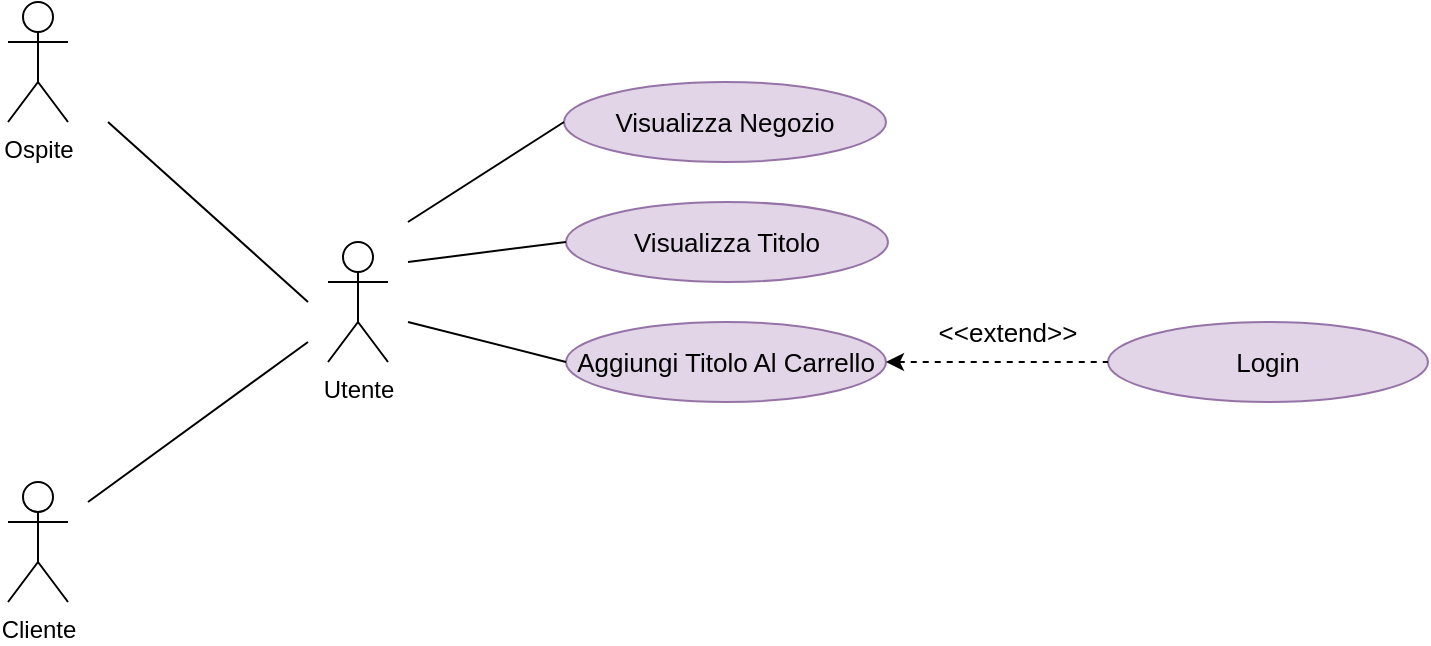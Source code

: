 <mxfile version="15.6.1" type="device"><diagram id="6PcfOgApOZ9gERJsfi1o" name="Page-1"><mxGraphModel dx="2062" dy="1122" grid="1" gridSize="10" guides="1" tooltips="1" connect="1" arrows="1" fold="1" page="1" pageScale="1" pageWidth="827" pageHeight="1169" math="0" shadow="0"><root><mxCell id="0"/><mxCell id="1" parent="0"/><mxCell id="i0bDSEzBTV6yLx69BAbN-1" value="Cliente" style="shape=umlActor;verticalLabelPosition=bottom;verticalAlign=top;html=1;outlineConnect=0;" parent="1" vertex="1"><mxGeometry x="80" y="820" width="30" height="60" as="geometry"/></mxCell><mxCell id="i0bDSEzBTV6yLx69BAbN-2" value="&lt;font style=&quot;font-size: 13px&quot;&gt;Visualizza Titolo&lt;/font&gt;" style="ellipse;whiteSpace=wrap;html=1;fillColor=#e1d5e7;strokeColor=#9673a6;" parent="1" vertex="1"><mxGeometry x="359" y="680" width="161" height="40" as="geometry"/></mxCell><mxCell id="i0bDSEzBTV6yLx69BAbN-5" value="&lt;font style=&quot;font-size: 13px&quot;&gt;Aggiungi Titolo Al Carrello&lt;/font&gt;" style="ellipse;whiteSpace=wrap;html=1;fillColor=#e1d5e7;strokeColor=#9673a6;" parent="1" vertex="1"><mxGeometry x="359" y="740" width="160" height="40" as="geometry"/></mxCell><mxCell id="i0bDSEzBTV6yLx69BAbN-9" value="&lt;span style=&quot;font-size: 13px&quot;&gt;Login&lt;/span&gt;" style="ellipse;whiteSpace=wrap;html=1;fillColor=#e1d5e7;strokeColor=#9673a6;" parent="1" vertex="1"><mxGeometry x="630" y="740" width="160" height="40" as="geometry"/></mxCell><mxCell id="i0bDSEzBTV6yLx69BAbN-13" value="Ospite" style="shape=umlActor;verticalLabelPosition=bottom;verticalAlign=top;html=1;outlineConnect=0;" parent="1" vertex="1"><mxGeometry x="80" y="580" width="30" height="60" as="geometry"/></mxCell><mxCell id="i0bDSEzBTV6yLx69BAbN-14" value="Utente" style="shape=umlActor;verticalLabelPosition=bottom;verticalAlign=top;html=1;outlineConnect=0;" parent="1" vertex="1"><mxGeometry x="240" y="700" width="30" height="60" as="geometry"/></mxCell><mxCell id="i0bDSEzBTV6yLx69BAbN-17" value="" style="endArrow=none;html=1;rounded=0;fontSize=13;" parent="1" edge="1"><mxGeometry width="50" height="50" relative="1" as="geometry"><mxPoint x="120" y="830" as="sourcePoint"/><mxPoint x="230" y="750" as="targetPoint"/></mxGeometry></mxCell><mxCell id="i0bDSEzBTV6yLx69BAbN-18" value="" style="endArrow=none;html=1;rounded=0;fontSize=13;entryX=0;entryY=0.5;entryDx=0;entryDy=0;" parent="1" target="i0bDSEzBTV6yLx69BAbN-2" edge="1"><mxGeometry width="50" height="50" relative="1" as="geometry"><mxPoint x="280" y="710" as="sourcePoint"/><mxPoint x="320" y="685" as="targetPoint"/></mxGeometry></mxCell><mxCell id="i0bDSEzBTV6yLx69BAbN-19" value="" style="endArrow=none;html=1;rounded=0;fontSize=13;entryX=0;entryY=0.5;entryDx=0;entryDy=0;" parent="1" target="i0bDSEzBTV6yLx69BAbN-5" edge="1"><mxGeometry width="50" height="50" relative="1" as="geometry"><mxPoint x="280" y="740" as="sourcePoint"/><mxPoint x="369" y="710" as="targetPoint"/></mxGeometry></mxCell><mxCell id="i0bDSEzBTV6yLx69BAbN-22" value="" style="endArrow=none;dashed=1;html=1;rounded=0;fontSize=13;startArrow=classic;startFill=1;exitX=1;exitY=0.5;exitDx=0;exitDy=0;entryX=0;entryY=0.5;entryDx=0;entryDy=0;" parent="1" source="i0bDSEzBTV6yLx69BAbN-5" target="i0bDSEzBTV6yLx69BAbN-9" edge="1"><mxGeometry width="50" height="50" relative="1" as="geometry"><mxPoint x="519" y="760" as="sourcePoint"/><mxPoint x="610" y="810" as="targetPoint"/></mxGeometry></mxCell><mxCell id="i0bDSEzBTV6yLx69BAbN-23" value="&amp;lt;&amp;lt;extend&amp;gt;&amp;gt;" style="text;html=1;strokeColor=none;fillColor=none;align=center;verticalAlign=middle;whiteSpace=wrap;rounded=0;fontSize=13;" parent="1" vertex="1"><mxGeometry x="540" y="730" width="80" height="30" as="geometry"/></mxCell><mxCell id="i0bDSEzBTV6yLx69BAbN-27" value="" style="endArrow=none;html=1;rounded=0;fontSize=13;" parent="1" edge="1"><mxGeometry width="50" height="50" relative="1" as="geometry"><mxPoint x="130" y="640" as="sourcePoint"/><mxPoint x="230" y="730" as="targetPoint"/></mxGeometry></mxCell><mxCell id="gH6JppgAM08N1yru3Gp6-2" value="&lt;font style=&quot;font-size: 13px&quot;&gt;Visualizza Negozio&lt;/font&gt;" style="ellipse;whiteSpace=wrap;html=1;fillColor=#e1d5e7;strokeColor=#9673a6;" vertex="1" parent="1"><mxGeometry x="358" y="620" width="161" height="40" as="geometry"/></mxCell><mxCell id="gH6JppgAM08N1yru3Gp6-3" value="" style="endArrow=none;html=1;rounded=0;entryX=0;entryY=0.5;entryDx=0;entryDy=0;" edge="1" parent="1" target="gH6JppgAM08N1yru3Gp6-2"><mxGeometry width="50" height="50" relative="1" as="geometry"><mxPoint x="280" y="690" as="sourcePoint"/><mxPoint x="440" y="520" as="targetPoint"/></mxGeometry></mxCell></root></mxGraphModel></diagram></mxfile>
